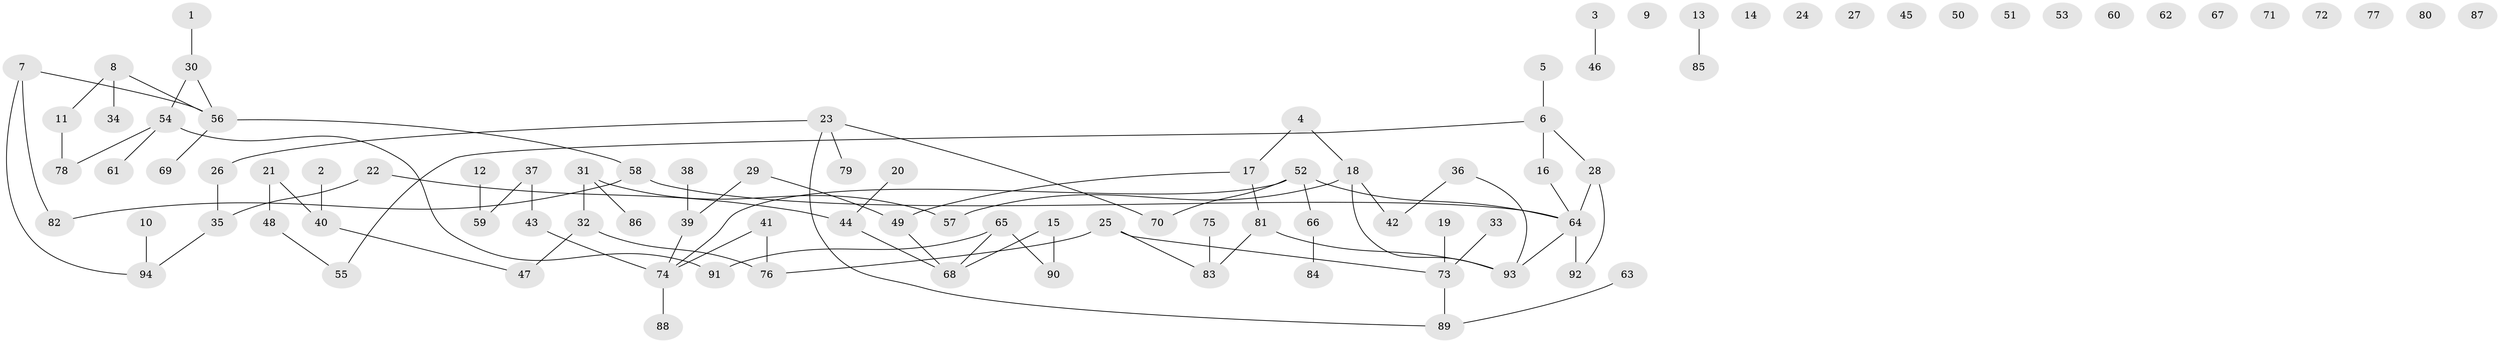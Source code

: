 // coarse degree distribution, {1: 0.21212121212121213, 2: 0.19696969696969696, 0: 0.2727272727272727, 3: 0.16666666666666666, 6: 0.030303030303030304, 4: 0.07575757575757576, 5: 0.045454545454545456}
// Generated by graph-tools (version 1.1) at 2025/41/03/06/25 10:41:22]
// undirected, 94 vertices, 90 edges
graph export_dot {
graph [start="1"]
  node [color=gray90,style=filled];
  1;
  2;
  3;
  4;
  5;
  6;
  7;
  8;
  9;
  10;
  11;
  12;
  13;
  14;
  15;
  16;
  17;
  18;
  19;
  20;
  21;
  22;
  23;
  24;
  25;
  26;
  27;
  28;
  29;
  30;
  31;
  32;
  33;
  34;
  35;
  36;
  37;
  38;
  39;
  40;
  41;
  42;
  43;
  44;
  45;
  46;
  47;
  48;
  49;
  50;
  51;
  52;
  53;
  54;
  55;
  56;
  57;
  58;
  59;
  60;
  61;
  62;
  63;
  64;
  65;
  66;
  67;
  68;
  69;
  70;
  71;
  72;
  73;
  74;
  75;
  76;
  77;
  78;
  79;
  80;
  81;
  82;
  83;
  84;
  85;
  86;
  87;
  88;
  89;
  90;
  91;
  92;
  93;
  94;
  1 -- 30;
  2 -- 40;
  3 -- 46;
  4 -- 17;
  4 -- 18;
  5 -- 6;
  6 -- 16;
  6 -- 28;
  6 -- 55;
  7 -- 56;
  7 -- 82;
  7 -- 94;
  8 -- 11;
  8 -- 34;
  8 -- 56;
  10 -- 94;
  11 -- 78;
  12 -- 59;
  13 -- 85;
  15 -- 68;
  15 -- 90;
  16 -- 64;
  17 -- 49;
  17 -- 81;
  18 -- 42;
  18 -- 57;
  18 -- 93;
  19 -- 73;
  20 -- 44;
  21 -- 40;
  21 -- 48;
  22 -- 35;
  22 -- 44;
  23 -- 26;
  23 -- 70;
  23 -- 79;
  23 -- 89;
  25 -- 73;
  25 -- 76;
  25 -- 83;
  26 -- 35;
  28 -- 64;
  28 -- 92;
  29 -- 39;
  29 -- 49;
  30 -- 54;
  30 -- 56;
  31 -- 32;
  31 -- 57;
  31 -- 86;
  32 -- 47;
  32 -- 76;
  33 -- 73;
  35 -- 94;
  36 -- 42;
  36 -- 93;
  37 -- 43;
  37 -- 59;
  38 -- 39;
  39 -- 74;
  40 -- 47;
  41 -- 74;
  41 -- 76;
  43 -- 74;
  44 -- 68;
  48 -- 55;
  49 -- 68;
  52 -- 64;
  52 -- 66;
  52 -- 70;
  52 -- 74;
  54 -- 61;
  54 -- 78;
  54 -- 91;
  56 -- 58;
  56 -- 69;
  58 -- 64;
  58 -- 82;
  63 -- 89;
  64 -- 92;
  64 -- 93;
  65 -- 68;
  65 -- 90;
  65 -- 91;
  66 -- 84;
  73 -- 89;
  74 -- 88;
  75 -- 83;
  81 -- 83;
  81 -- 93;
}
